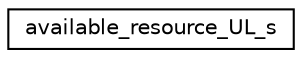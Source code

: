 digraph "Graphical Class Hierarchy"
{
 // LATEX_PDF_SIZE
  edge [fontname="Helvetica",fontsize="10",labelfontname="Helvetica",labelfontsize="10"];
  node [fontname="Helvetica",fontsize="10",shape=record];
  rankdir="LR";
  Node0 [label="available_resource_UL_s",height=0.2,width=0.4,color="black", fillcolor="white", style="filled",URL="$structavailable__resource__UL__s.html",tooltip=" "];
}
